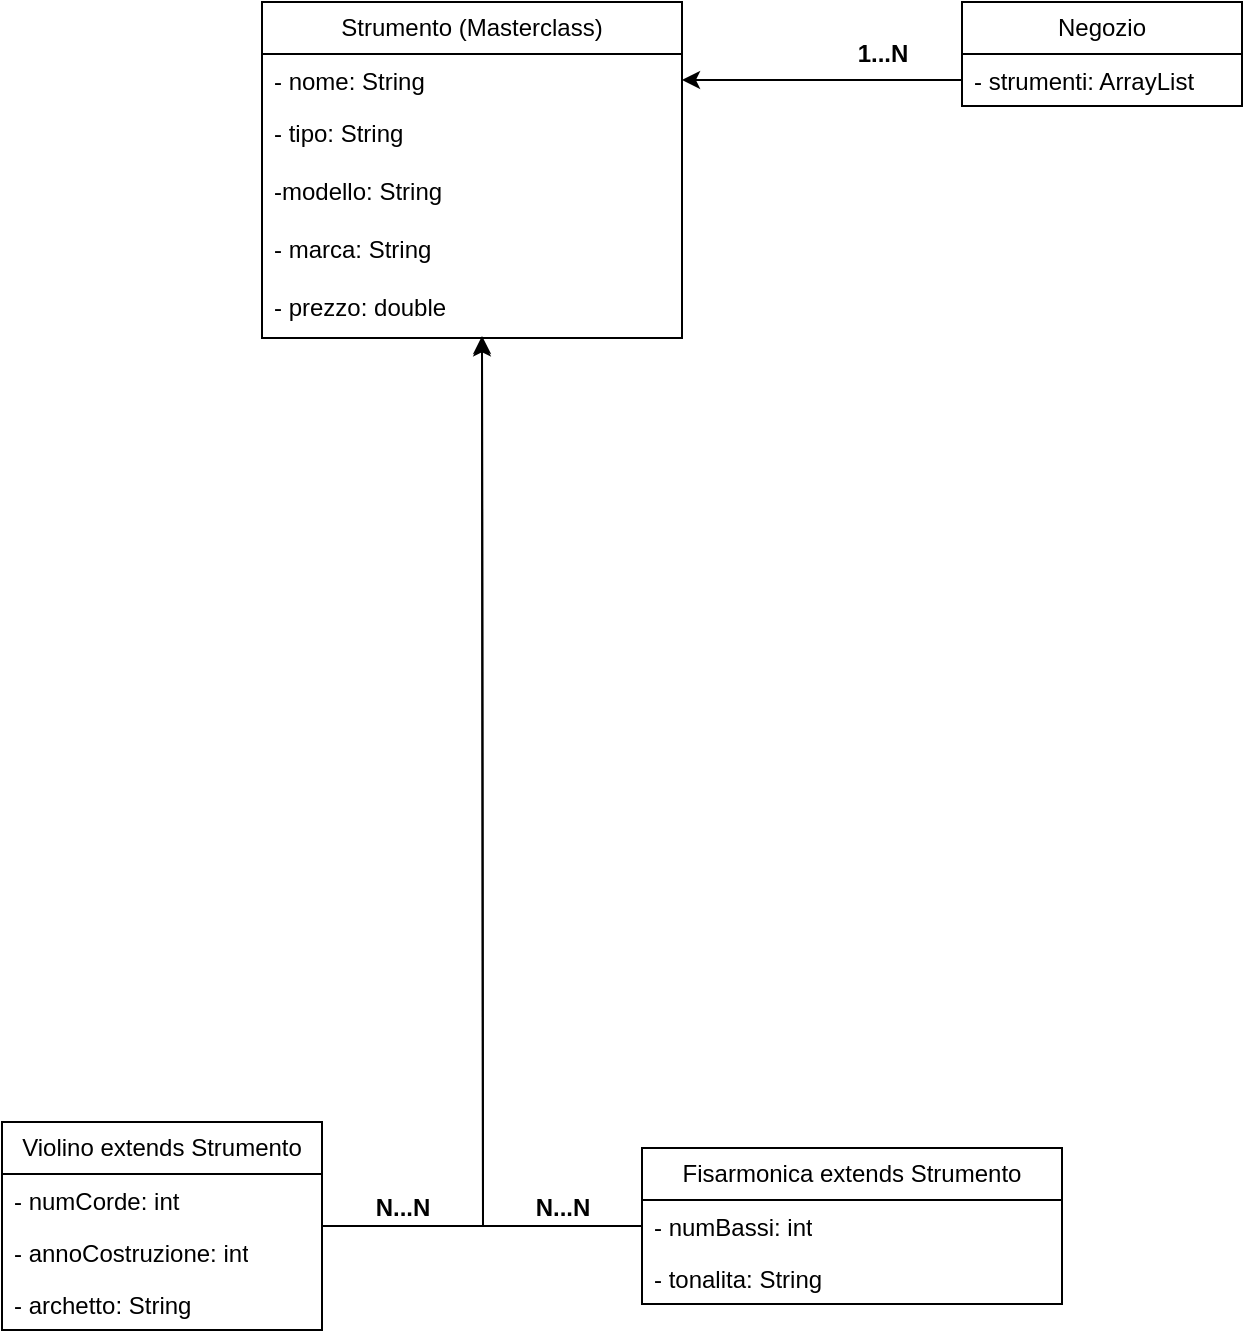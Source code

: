 <mxfile version="23.1.7" type="google">
  <diagram name="Pagina-1" id="R4mz-SI6igfZkroWyhTK">
    <mxGraphModel grid="1" page="1" gridSize="10" guides="1" tooltips="1" connect="1" arrows="1" fold="1" pageScale="1" pageWidth="827" pageHeight="1169" math="0" shadow="0">
      <root>
        <mxCell id="0" />
        <mxCell id="1" parent="0" />
        <mxCell id="7o8wrnjqnFoeubSUeJYj-1" value="Negozio" style="swimlane;fontStyle=0;childLayout=stackLayout;horizontal=1;startSize=26;fillColor=none;horizontalStack=0;resizeParent=1;resizeParentMax=0;resizeLast=0;collapsible=1;marginBottom=0;whiteSpace=wrap;html=1;" vertex="1" parent="1">
          <mxGeometry x="200" y="-880" width="140" height="52" as="geometry" />
        </mxCell>
        <mxCell id="7o8wrnjqnFoeubSUeJYj-2" value="- strumenti: ArrayList" style="text;strokeColor=none;fillColor=none;align=left;verticalAlign=top;spacingLeft=4;spacingRight=4;overflow=hidden;rotatable=0;points=[[0,0.5],[1,0.5]];portConstraint=eastwest;whiteSpace=wrap;html=1;" vertex="1" parent="7o8wrnjqnFoeubSUeJYj-1">
          <mxGeometry y="26" width="140" height="26" as="geometry" />
        </mxCell>
        <mxCell id="7o8wrnjqnFoeubSUeJYj-5" value="Strumento (Masterclass)" style="swimlane;fontStyle=0;childLayout=stackLayout;horizontal=1;startSize=26;fillColor=none;horizontalStack=0;resizeParent=1;resizeParentMax=0;resizeLast=0;collapsible=1;marginBottom=0;whiteSpace=wrap;html=1;" vertex="1" parent="1">
          <mxGeometry x="-150" y="-880" width="210" height="168" as="geometry" />
        </mxCell>
        <mxCell id="7o8wrnjqnFoeubSUeJYj-6" value="- nome: String" style="text;strokeColor=none;fillColor=none;align=left;verticalAlign=top;spacingLeft=4;spacingRight=4;overflow=hidden;rotatable=0;points=[[0,0.5],[1,0.5]];portConstraint=eastwest;whiteSpace=wrap;html=1;" vertex="1" parent="7o8wrnjqnFoeubSUeJYj-5">
          <mxGeometry y="26" width="210" height="26" as="geometry" />
        </mxCell>
        <mxCell id="7o8wrnjqnFoeubSUeJYj-17" value="- tipo: String&lt;br&gt;&lt;br&gt;-modello: String" style="text;strokeColor=none;fillColor=none;align=left;verticalAlign=top;spacingLeft=4;spacingRight=4;overflow=hidden;rotatable=0;points=[[0,0.5],[1,0.5]];portConstraint=eastwest;whiteSpace=wrap;html=1;" vertex="1" parent="7o8wrnjqnFoeubSUeJYj-5">
          <mxGeometry y="52" width="210" height="58" as="geometry" />
        </mxCell>
        <mxCell id="7o8wrnjqnFoeubSUeJYj-7" value="- marca: String&lt;br&gt;&lt;br&gt;- prezzo: double" style="text;strokeColor=none;fillColor=none;align=left;verticalAlign=top;spacingLeft=4;spacingRight=4;overflow=hidden;rotatable=0;points=[[0,0.5],[1,0.5]];portConstraint=eastwest;whiteSpace=wrap;html=1;" vertex="1" parent="7o8wrnjqnFoeubSUeJYj-5">
          <mxGeometry y="110" width="210" height="58" as="geometry" />
        </mxCell>
        <mxCell id="7o8wrnjqnFoeubSUeJYj-32" style="edgeStyle=orthogonalEdgeStyle;rounded=0;orthogonalLoop=1;jettySize=auto;html=1;" edge="1" parent="1" source="7o8wrnjqnFoeubSUeJYj-9">
          <mxGeometry relative="1" as="geometry">
            <mxPoint x="-40" y="-711.829" as="targetPoint" />
          </mxGeometry>
        </mxCell>
        <mxCell id="7o8wrnjqnFoeubSUeJYj-9" value="Fisarmonica extends Strumento" style="swimlane;fontStyle=0;childLayout=stackLayout;horizontal=1;startSize=26;fillColor=none;horizontalStack=0;resizeParent=1;resizeParentMax=0;resizeLast=0;collapsible=1;marginBottom=0;whiteSpace=wrap;html=1;" vertex="1" parent="1">
          <mxGeometry x="40" y="-307" width="210" height="78" as="geometry" />
        </mxCell>
        <mxCell id="7o8wrnjqnFoeubSUeJYj-10" value="- numBassi: int" style="text;strokeColor=none;fillColor=none;align=left;verticalAlign=top;spacingLeft=4;spacingRight=4;overflow=hidden;rotatable=0;points=[[0,0.5],[1,0.5]];portConstraint=eastwest;whiteSpace=wrap;html=1;" vertex="1" parent="7o8wrnjqnFoeubSUeJYj-9">
          <mxGeometry y="26" width="210" height="26" as="geometry" />
        </mxCell>
        <mxCell id="7o8wrnjqnFoeubSUeJYj-11" value="- tonalita: String" style="text;strokeColor=none;fillColor=none;align=left;verticalAlign=top;spacingLeft=4;spacingRight=4;overflow=hidden;rotatable=0;points=[[0,0.5],[1,0.5]];portConstraint=eastwest;whiteSpace=wrap;html=1;" vertex="1" parent="7o8wrnjqnFoeubSUeJYj-9">
          <mxGeometry y="52" width="210" height="26" as="geometry" />
        </mxCell>
        <mxCell id="7o8wrnjqnFoeubSUeJYj-27" style="edgeStyle=orthogonalEdgeStyle;rounded=0;orthogonalLoop=1;jettySize=auto;html=1;" edge="1" parent="1" source="7o8wrnjqnFoeubSUeJYj-23">
          <mxGeometry relative="1" as="geometry">
            <mxPoint x="-40" y="-713.048" as="targetPoint" />
          </mxGeometry>
        </mxCell>
        <mxCell id="7o8wrnjqnFoeubSUeJYj-23" value="Violino extends Strumento" style="swimlane;fontStyle=0;childLayout=stackLayout;horizontal=1;startSize=26;fillColor=none;horizontalStack=0;resizeParent=1;resizeParentMax=0;resizeLast=0;collapsible=1;marginBottom=0;whiteSpace=wrap;html=1;" vertex="1" parent="1">
          <mxGeometry x="-280" y="-320" width="160" height="104" as="geometry" />
        </mxCell>
        <mxCell id="7o8wrnjqnFoeubSUeJYj-24" value="- numCorde: int" style="text;strokeColor=none;fillColor=none;align=left;verticalAlign=top;spacingLeft=4;spacingRight=4;overflow=hidden;rotatable=0;points=[[0,0.5],[1,0.5]];portConstraint=eastwest;whiteSpace=wrap;html=1;" vertex="1" parent="7o8wrnjqnFoeubSUeJYj-23">
          <mxGeometry y="26" width="160" height="26" as="geometry" />
        </mxCell>
        <mxCell id="7o8wrnjqnFoeubSUeJYj-25" value="- annoCostruzione: int" style="text;strokeColor=none;fillColor=none;align=left;verticalAlign=top;spacingLeft=4;spacingRight=4;overflow=hidden;rotatable=0;points=[[0,0.5],[1,0.5]];portConstraint=eastwest;whiteSpace=wrap;html=1;" vertex="1" parent="7o8wrnjqnFoeubSUeJYj-23">
          <mxGeometry y="52" width="160" height="26" as="geometry" />
        </mxCell>
        <mxCell id="7o8wrnjqnFoeubSUeJYj-26" value="- archetto: String" style="text;strokeColor=none;fillColor=none;align=left;verticalAlign=top;spacingLeft=4;spacingRight=4;overflow=hidden;rotatable=0;points=[[0,0.5],[1,0.5]];portConstraint=eastwest;whiteSpace=wrap;html=1;" vertex="1" parent="7o8wrnjqnFoeubSUeJYj-23">
          <mxGeometry y="78" width="160" height="26" as="geometry" />
        </mxCell>
        <mxCell id="7o8wrnjqnFoeubSUeJYj-33" value="N...N" style="text;align=center;fontStyle=1;verticalAlign=middle;spacingLeft=3;spacingRight=3;strokeColor=none;rotatable=0;points=[[0,0.5],[1,0.5]];portConstraint=eastwest;html=1;" vertex="1" parent="1">
          <mxGeometry x="-120" y="-290" width="80" height="26" as="geometry" />
        </mxCell>
        <mxCell id="7o8wrnjqnFoeubSUeJYj-34" value="N...N" style="text;align=center;fontStyle=1;verticalAlign=middle;spacingLeft=3;spacingRight=3;strokeColor=none;rotatable=0;points=[[0,0.5],[1,0.5]];portConstraint=eastwest;html=1;" vertex="1" parent="1">
          <mxGeometry x="-40" y="-290" width="80" height="26" as="geometry" />
        </mxCell>
        <mxCell id="7o8wrnjqnFoeubSUeJYj-35" style="edgeStyle=orthogonalEdgeStyle;rounded=0;orthogonalLoop=1;jettySize=auto;html=1;entryX=1;entryY=0.5;entryDx=0;entryDy=0;" edge="1" parent="1" source="7o8wrnjqnFoeubSUeJYj-2" target="7o8wrnjqnFoeubSUeJYj-6">
          <mxGeometry relative="1" as="geometry" />
        </mxCell>
        <mxCell id="7o8wrnjqnFoeubSUeJYj-36" value="1...N" style="text;align=center;fontStyle=1;verticalAlign=middle;spacingLeft=3;spacingRight=3;strokeColor=none;rotatable=0;points=[[0,0.5],[1,0.5]];portConstraint=eastwest;html=1;" vertex="1" parent="1">
          <mxGeometry x="120" y="-867" width="80" height="26" as="geometry" />
        </mxCell>
      </root>
    </mxGraphModel>
  </diagram>
</mxfile>
